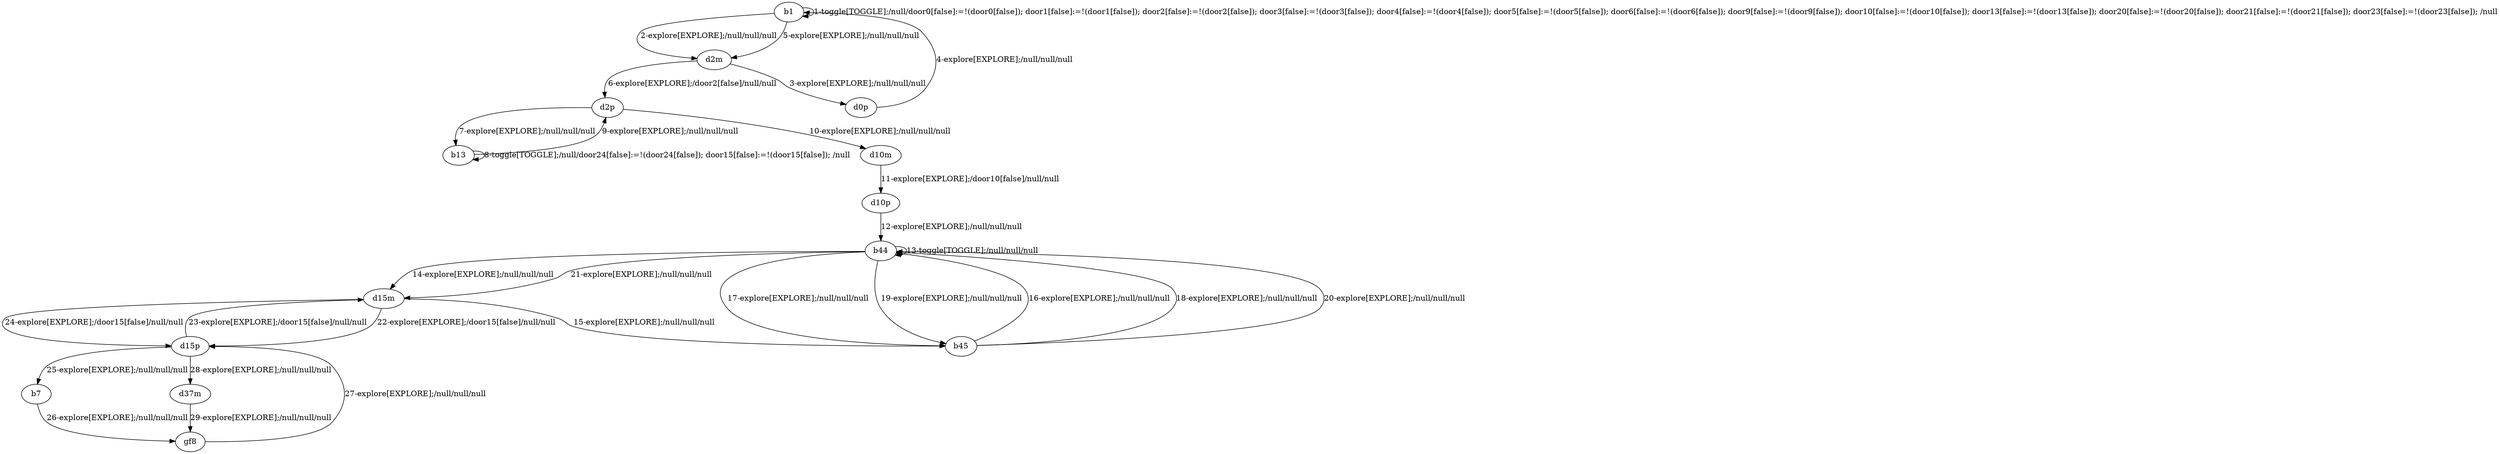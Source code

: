 # Total number of goals covered by this test: 1
# d37m --> gf8

digraph g {
"b1" -> "b1" [label = "1-toggle[TOGGLE];/null/door0[false]:=!(door0[false]); door1[false]:=!(door1[false]); door2[false]:=!(door2[false]); door3[false]:=!(door3[false]); door4[false]:=!(door4[false]); door5[false]:=!(door5[false]); door6[false]:=!(door6[false]); door9[false]:=!(door9[false]); door10[false]:=!(door10[false]); door13[false]:=!(door13[false]); door20[false]:=!(door20[false]); door21[false]:=!(door21[false]); door23[false]:=!(door23[false]); /null"];
"b1" -> "d2m" [label = "2-explore[EXPLORE];/null/null/null"];
"d2m" -> "d0p" [label = "3-explore[EXPLORE];/null/null/null"];
"d0p" -> "b1" [label = "4-explore[EXPLORE];/null/null/null"];
"b1" -> "d2m" [label = "5-explore[EXPLORE];/null/null/null"];
"d2m" -> "d2p" [label = "6-explore[EXPLORE];/door2[false]/null/null"];
"d2p" -> "b13" [label = "7-explore[EXPLORE];/null/null/null"];
"b13" -> "b13" [label = "8-toggle[TOGGLE];/null/door24[false]:=!(door24[false]); door15[false]:=!(door15[false]); /null"];
"b13" -> "d2p" [label = "9-explore[EXPLORE];/null/null/null"];
"d2p" -> "d10m" [label = "10-explore[EXPLORE];/null/null/null"];
"d10m" -> "d10p" [label = "11-explore[EXPLORE];/door10[false]/null/null"];
"d10p" -> "b44" [label = "12-explore[EXPLORE];/null/null/null"];
"b44" -> "b44" [label = "13-toggle[TOGGLE];/null/null/null"];
"b44" -> "d15m" [label = "14-explore[EXPLORE];/null/null/null"];
"d15m" -> "b45" [label = "15-explore[EXPLORE];/null/null/null"];
"b45" -> "b44" [label = "16-explore[EXPLORE];/null/null/null"];
"b44" -> "b45" [label = "17-explore[EXPLORE];/null/null/null"];
"b45" -> "b44" [label = "18-explore[EXPLORE];/null/null/null"];
"b44" -> "b45" [label = "19-explore[EXPLORE];/null/null/null"];
"b45" -> "b44" [label = "20-explore[EXPLORE];/null/null/null"];
"b44" -> "d15m" [label = "21-explore[EXPLORE];/null/null/null"];
"d15m" -> "d15p" [label = "22-explore[EXPLORE];/door15[false]/null/null"];
"d15p" -> "d15m" [label = "23-explore[EXPLORE];/door15[false]/null/null"];
"d15m" -> "d15p" [label = "24-explore[EXPLORE];/door15[false]/null/null"];
"d15p" -> "b7" [label = "25-explore[EXPLORE];/null/null/null"];
"b7" -> "gf8" [label = "26-explore[EXPLORE];/null/null/null"];
"gf8" -> "d15p" [label = "27-explore[EXPLORE];/null/null/null"];
"d15p" -> "d37m" [label = "28-explore[EXPLORE];/null/null/null"];
"d37m" -> "gf8" [label = "29-explore[EXPLORE];/null/null/null"];
}